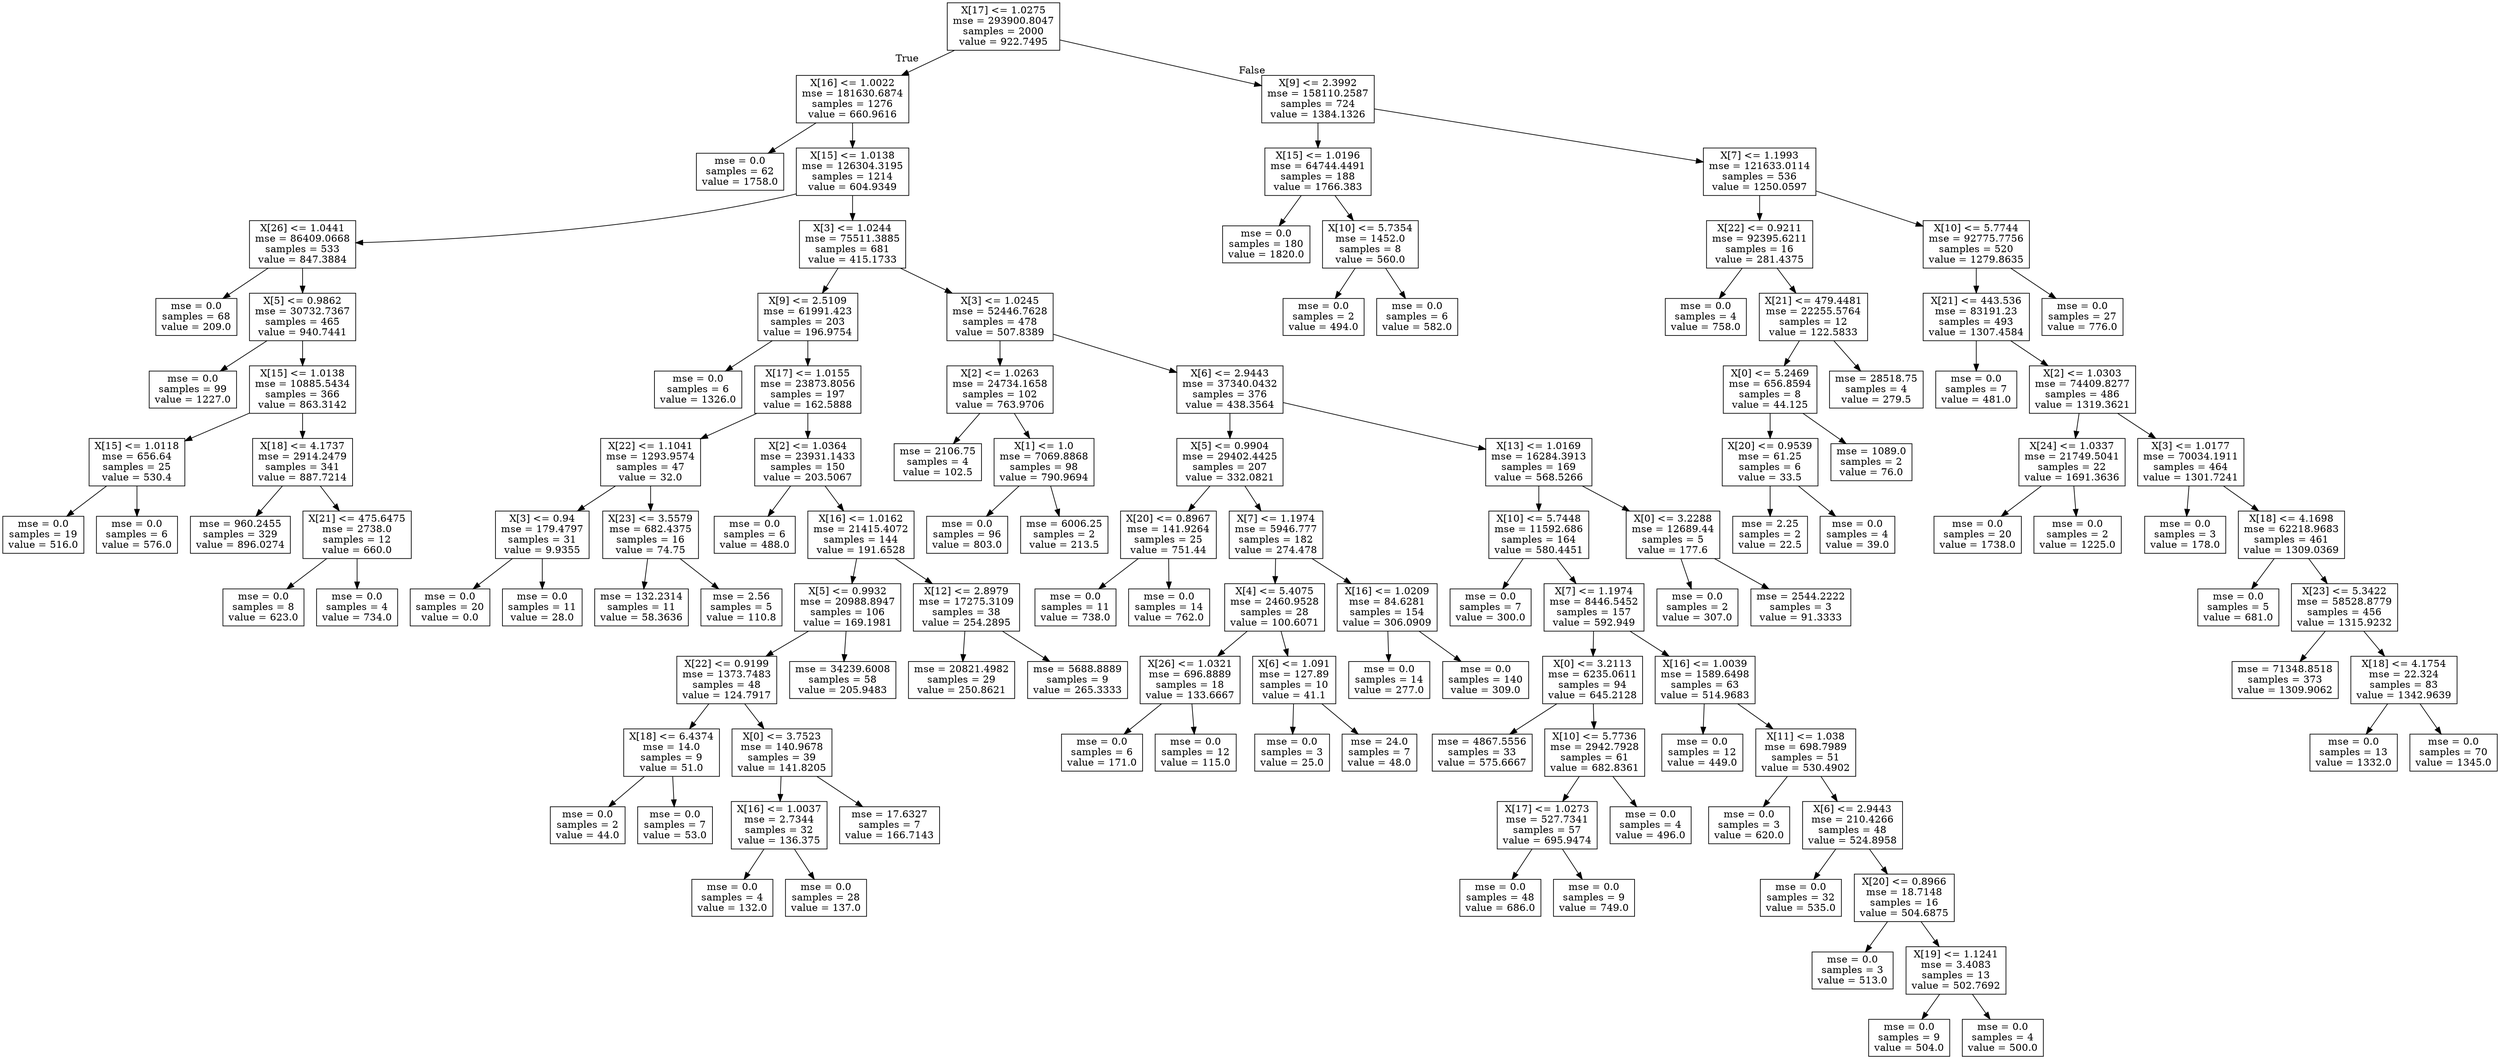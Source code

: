 digraph Tree {
node [shape=box] ;
0 [label="X[17] <= 1.0275\nmse = 293900.8047\nsamples = 2000\nvalue = 922.7495"] ;
1 [label="X[16] <= 1.0022\nmse = 181630.6874\nsamples = 1276\nvalue = 660.9616"] ;
0 -> 1 [labeldistance=2.5, labelangle=45, headlabel="True"] ;
2 [label="mse = 0.0\nsamples = 62\nvalue = 1758.0"] ;
1 -> 2 ;
3 [label="X[15] <= 1.0138\nmse = 126304.3195\nsamples = 1214\nvalue = 604.9349"] ;
1 -> 3 ;
4 [label="X[26] <= 1.0441\nmse = 86409.0668\nsamples = 533\nvalue = 847.3884"] ;
3 -> 4 ;
5 [label="mse = 0.0\nsamples = 68\nvalue = 209.0"] ;
4 -> 5 ;
6 [label="X[5] <= 0.9862\nmse = 30732.7367\nsamples = 465\nvalue = 940.7441"] ;
4 -> 6 ;
7 [label="mse = 0.0\nsamples = 99\nvalue = 1227.0"] ;
6 -> 7 ;
8 [label="X[15] <= 1.0138\nmse = 10885.5434\nsamples = 366\nvalue = 863.3142"] ;
6 -> 8 ;
9 [label="X[15] <= 1.0118\nmse = 656.64\nsamples = 25\nvalue = 530.4"] ;
8 -> 9 ;
10 [label="mse = 0.0\nsamples = 19\nvalue = 516.0"] ;
9 -> 10 ;
11 [label="mse = 0.0\nsamples = 6\nvalue = 576.0"] ;
9 -> 11 ;
12 [label="X[18] <= 4.1737\nmse = 2914.2479\nsamples = 341\nvalue = 887.7214"] ;
8 -> 12 ;
13 [label="mse = 960.2455\nsamples = 329\nvalue = 896.0274"] ;
12 -> 13 ;
14 [label="X[21] <= 475.6475\nmse = 2738.0\nsamples = 12\nvalue = 660.0"] ;
12 -> 14 ;
15 [label="mse = 0.0\nsamples = 8\nvalue = 623.0"] ;
14 -> 15 ;
16 [label="mse = 0.0\nsamples = 4\nvalue = 734.0"] ;
14 -> 16 ;
17 [label="X[3] <= 1.0244\nmse = 75511.3885\nsamples = 681\nvalue = 415.1733"] ;
3 -> 17 ;
18 [label="X[9] <= 2.5109\nmse = 61991.423\nsamples = 203\nvalue = 196.9754"] ;
17 -> 18 ;
19 [label="mse = 0.0\nsamples = 6\nvalue = 1326.0"] ;
18 -> 19 ;
20 [label="X[17] <= 1.0155\nmse = 23873.8056\nsamples = 197\nvalue = 162.5888"] ;
18 -> 20 ;
21 [label="X[22] <= 1.1041\nmse = 1293.9574\nsamples = 47\nvalue = 32.0"] ;
20 -> 21 ;
22 [label="X[3] <= 0.94\nmse = 179.4797\nsamples = 31\nvalue = 9.9355"] ;
21 -> 22 ;
23 [label="mse = 0.0\nsamples = 20\nvalue = 0.0"] ;
22 -> 23 ;
24 [label="mse = 0.0\nsamples = 11\nvalue = 28.0"] ;
22 -> 24 ;
25 [label="X[23] <= 3.5579\nmse = 682.4375\nsamples = 16\nvalue = 74.75"] ;
21 -> 25 ;
26 [label="mse = 132.2314\nsamples = 11\nvalue = 58.3636"] ;
25 -> 26 ;
27 [label="mse = 2.56\nsamples = 5\nvalue = 110.8"] ;
25 -> 27 ;
28 [label="X[2] <= 1.0364\nmse = 23931.1433\nsamples = 150\nvalue = 203.5067"] ;
20 -> 28 ;
29 [label="mse = 0.0\nsamples = 6\nvalue = 488.0"] ;
28 -> 29 ;
30 [label="X[16] <= 1.0162\nmse = 21415.4072\nsamples = 144\nvalue = 191.6528"] ;
28 -> 30 ;
31 [label="X[5] <= 0.9932\nmse = 20988.8947\nsamples = 106\nvalue = 169.1981"] ;
30 -> 31 ;
32 [label="X[22] <= 0.9199\nmse = 1373.7483\nsamples = 48\nvalue = 124.7917"] ;
31 -> 32 ;
33 [label="X[18] <= 6.4374\nmse = 14.0\nsamples = 9\nvalue = 51.0"] ;
32 -> 33 ;
34 [label="mse = 0.0\nsamples = 2\nvalue = 44.0"] ;
33 -> 34 ;
35 [label="mse = 0.0\nsamples = 7\nvalue = 53.0"] ;
33 -> 35 ;
36 [label="X[0] <= 3.7523\nmse = 140.9678\nsamples = 39\nvalue = 141.8205"] ;
32 -> 36 ;
37 [label="X[16] <= 1.0037\nmse = 2.7344\nsamples = 32\nvalue = 136.375"] ;
36 -> 37 ;
38 [label="mse = 0.0\nsamples = 4\nvalue = 132.0"] ;
37 -> 38 ;
39 [label="mse = 0.0\nsamples = 28\nvalue = 137.0"] ;
37 -> 39 ;
40 [label="mse = 17.6327\nsamples = 7\nvalue = 166.7143"] ;
36 -> 40 ;
41 [label="mse = 34239.6008\nsamples = 58\nvalue = 205.9483"] ;
31 -> 41 ;
42 [label="X[12] <= 2.8979\nmse = 17275.3109\nsamples = 38\nvalue = 254.2895"] ;
30 -> 42 ;
43 [label="mse = 20821.4982\nsamples = 29\nvalue = 250.8621"] ;
42 -> 43 ;
44 [label="mse = 5688.8889\nsamples = 9\nvalue = 265.3333"] ;
42 -> 44 ;
45 [label="X[3] <= 1.0245\nmse = 52446.7628\nsamples = 478\nvalue = 507.8389"] ;
17 -> 45 ;
46 [label="X[2] <= 1.0263\nmse = 24734.1658\nsamples = 102\nvalue = 763.9706"] ;
45 -> 46 ;
47 [label="mse = 2106.75\nsamples = 4\nvalue = 102.5"] ;
46 -> 47 ;
48 [label="X[1] <= 1.0\nmse = 7069.8868\nsamples = 98\nvalue = 790.9694"] ;
46 -> 48 ;
49 [label="mse = 0.0\nsamples = 96\nvalue = 803.0"] ;
48 -> 49 ;
50 [label="mse = 6006.25\nsamples = 2\nvalue = 213.5"] ;
48 -> 50 ;
51 [label="X[6] <= 2.9443\nmse = 37340.0432\nsamples = 376\nvalue = 438.3564"] ;
45 -> 51 ;
52 [label="X[5] <= 0.9904\nmse = 29402.4425\nsamples = 207\nvalue = 332.0821"] ;
51 -> 52 ;
53 [label="X[20] <= 0.8967\nmse = 141.9264\nsamples = 25\nvalue = 751.44"] ;
52 -> 53 ;
54 [label="mse = 0.0\nsamples = 11\nvalue = 738.0"] ;
53 -> 54 ;
55 [label="mse = 0.0\nsamples = 14\nvalue = 762.0"] ;
53 -> 55 ;
56 [label="X[7] <= 1.1974\nmse = 5946.777\nsamples = 182\nvalue = 274.478"] ;
52 -> 56 ;
57 [label="X[4] <= 5.4075\nmse = 2460.9528\nsamples = 28\nvalue = 100.6071"] ;
56 -> 57 ;
58 [label="X[26] <= 1.0321\nmse = 696.8889\nsamples = 18\nvalue = 133.6667"] ;
57 -> 58 ;
59 [label="mse = 0.0\nsamples = 6\nvalue = 171.0"] ;
58 -> 59 ;
60 [label="mse = 0.0\nsamples = 12\nvalue = 115.0"] ;
58 -> 60 ;
61 [label="X[6] <= 1.091\nmse = 127.89\nsamples = 10\nvalue = 41.1"] ;
57 -> 61 ;
62 [label="mse = 0.0\nsamples = 3\nvalue = 25.0"] ;
61 -> 62 ;
63 [label="mse = 24.0\nsamples = 7\nvalue = 48.0"] ;
61 -> 63 ;
64 [label="X[16] <= 1.0209\nmse = 84.6281\nsamples = 154\nvalue = 306.0909"] ;
56 -> 64 ;
65 [label="mse = 0.0\nsamples = 14\nvalue = 277.0"] ;
64 -> 65 ;
66 [label="mse = 0.0\nsamples = 140\nvalue = 309.0"] ;
64 -> 66 ;
67 [label="X[13] <= 1.0169\nmse = 16284.3913\nsamples = 169\nvalue = 568.5266"] ;
51 -> 67 ;
68 [label="X[10] <= 5.7448\nmse = 11592.686\nsamples = 164\nvalue = 580.4451"] ;
67 -> 68 ;
69 [label="mse = 0.0\nsamples = 7\nvalue = 300.0"] ;
68 -> 69 ;
70 [label="X[7] <= 1.1974\nmse = 8446.5452\nsamples = 157\nvalue = 592.949"] ;
68 -> 70 ;
71 [label="X[0] <= 3.2113\nmse = 6235.0611\nsamples = 94\nvalue = 645.2128"] ;
70 -> 71 ;
72 [label="mse = 4867.5556\nsamples = 33\nvalue = 575.6667"] ;
71 -> 72 ;
73 [label="X[10] <= 5.7736\nmse = 2942.7928\nsamples = 61\nvalue = 682.8361"] ;
71 -> 73 ;
74 [label="X[17] <= 1.0273\nmse = 527.7341\nsamples = 57\nvalue = 695.9474"] ;
73 -> 74 ;
75 [label="mse = 0.0\nsamples = 48\nvalue = 686.0"] ;
74 -> 75 ;
76 [label="mse = 0.0\nsamples = 9\nvalue = 749.0"] ;
74 -> 76 ;
77 [label="mse = 0.0\nsamples = 4\nvalue = 496.0"] ;
73 -> 77 ;
78 [label="X[16] <= 1.0039\nmse = 1589.6498\nsamples = 63\nvalue = 514.9683"] ;
70 -> 78 ;
79 [label="mse = 0.0\nsamples = 12\nvalue = 449.0"] ;
78 -> 79 ;
80 [label="X[11] <= 1.038\nmse = 698.7989\nsamples = 51\nvalue = 530.4902"] ;
78 -> 80 ;
81 [label="mse = 0.0\nsamples = 3\nvalue = 620.0"] ;
80 -> 81 ;
82 [label="X[6] <= 2.9443\nmse = 210.4266\nsamples = 48\nvalue = 524.8958"] ;
80 -> 82 ;
83 [label="mse = 0.0\nsamples = 32\nvalue = 535.0"] ;
82 -> 83 ;
84 [label="X[20] <= 0.8966\nmse = 18.7148\nsamples = 16\nvalue = 504.6875"] ;
82 -> 84 ;
85 [label="mse = 0.0\nsamples = 3\nvalue = 513.0"] ;
84 -> 85 ;
86 [label="X[19] <= 1.1241\nmse = 3.4083\nsamples = 13\nvalue = 502.7692"] ;
84 -> 86 ;
87 [label="mse = 0.0\nsamples = 9\nvalue = 504.0"] ;
86 -> 87 ;
88 [label="mse = 0.0\nsamples = 4\nvalue = 500.0"] ;
86 -> 88 ;
89 [label="X[0] <= 3.2288\nmse = 12689.44\nsamples = 5\nvalue = 177.6"] ;
67 -> 89 ;
90 [label="mse = 0.0\nsamples = 2\nvalue = 307.0"] ;
89 -> 90 ;
91 [label="mse = 2544.2222\nsamples = 3\nvalue = 91.3333"] ;
89 -> 91 ;
92 [label="X[9] <= 2.3992\nmse = 158110.2587\nsamples = 724\nvalue = 1384.1326"] ;
0 -> 92 [labeldistance=2.5, labelangle=-45, headlabel="False"] ;
93 [label="X[15] <= 1.0196\nmse = 64744.4491\nsamples = 188\nvalue = 1766.383"] ;
92 -> 93 ;
94 [label="mse = 0.0\nsamples = 180\nvalue = 1820.0"] ;
93 -> 94 ;
95 [label="X[10] <= 5.7354\nmse = 1452.0\nsamples = 8\nvalue = 560.0"] ;
93 -> 95 ;
96 [label="mse = 0.0\nsamples = 2\nvalue = 494.0"] ;
95 -> 96 ;
97 [label="mse = 0.0\nsamples = 6\nvalue = 582.0"] ;
95 -> 97 ;
98 [label="X[7] <= 1.1993\nmse = 121633.0114\nsamples = 536\nvalue = 1250.0597"] ;
92 -> 98 ;
99 [label="X[22] <= 0.9211\nmse = 92395.6211\nsamples = 16\nvalue = 281.4375"] ;
98 -> 99 ;
100 [label="mse = 0.0\nsamples = 4\nvalue = 758.0"] ;
99 -> 100 ;
101 [label="X[21] <= 479.4481\nmse = 22255.5764\nsamples = 12\nvalue = 122.5833"] ;
99 -> 101 ;
102 [label="X[0] <= 5.2469\nmse = 656.8594\nsamples = 8\nvalue = 44.125"] ;
101 -> 102 ;
103 [label="X[20] <= 0.9539\nmse = 61.25\nsamples = 6\nvalue = 33.5"] ;
102 -> 103 ;
104 [label="mse = 2.25\nsamples = 2\nvalue = 22.5"] ;
103 -> 104 ;
105 [label="mse = 0.0\nsamples = 4\nvalue = 39.0"] ;
103 -> 105 ;
106 [label="mse = 1089.0\nsamples = 2\nvalue = 76.0"] ;
102 -> 106 ;
107 [label="mse = 28518.75\nsamples = 4\nvalue = 279.5"] ;
101 -> 107 ;
108 [label="X[10] <= 5.7744\nmse = 92775.7756\nsamples = 520\nvalue = 1279.8635"] ;
98 -> 108 ;
109 [label="X[21] <= 443.536\nmse = 83191.23\nsamples = 493\nvalue = 1307.4584"] ;
108 -> 109 ;
110 [label="mse = 0.0\nsamples = 7\nvalue = 481.0"] ;
109 -> 110 ;
111 [label="X[2] <= 1.0303\nmse = 74409.8277\nsamples = 486\nvalue = 1319.3621"] ;
109 -> 111 ;
112 [label="X[24] <= 1.0337\nmse = 21749.5041\nsamples = 22\nvalue = 1691.3636"] ;
111 -> 112 ;
113 [label="mse = 0.0\nsamples = 20\nvalue = 1738.0"] ;
112 -> 113 ;
114 [label="mse = 0.0\nsamples = 2\nvalue = 1225.0"] ;
112 -> 114 ;
115 [label="X[3] <= 1.0177\nmse = 70034.1911\nsamples = 464\nvalue = 1301.7241"] ;
111 -> 115 ;
116 [label="mse = 0.0\nsamples = 3\nvalue = 178.0"] ;
115 -> 116 ;
117 [label="X[18] <= 4.1698\nmse = 62218.9683\nsamples = 461\nvalue = 1309.0369"] ;
115 -> 117 ;
118 [label="mse = 0.0\nsamples = 5\nvalue = 681.0"] ;
117 -> 118 ;
119 [label="X[23] <= 5.3422\nmse = 58528.8779\nsamples = 456\nvalue = 1315.9232"] ;
117 -> 119 ;
120 [label="mse = 71348.8518\nsamples = 373\nvalue = 1309.9062"] ;
119 -> 120 ;
121 [label="X[18] <= 4.1754\nmse = 22.324\nsamples = 83\nvalue = 1342.9639"] ;
119 -> 121 ;
122 [label="mse = 0.0\nsamples = 13\nvalue = 1332.0"] ;
121 -> 122 ;
123 [label="mse = 0.0\nsamples = 70\nvalue = 1345.0"] ;
121 -> 123 ;
124 [label="mse = 0.0\nsamples = 27\nvalue = 776.0"] ;
108 -> 124 ;
}